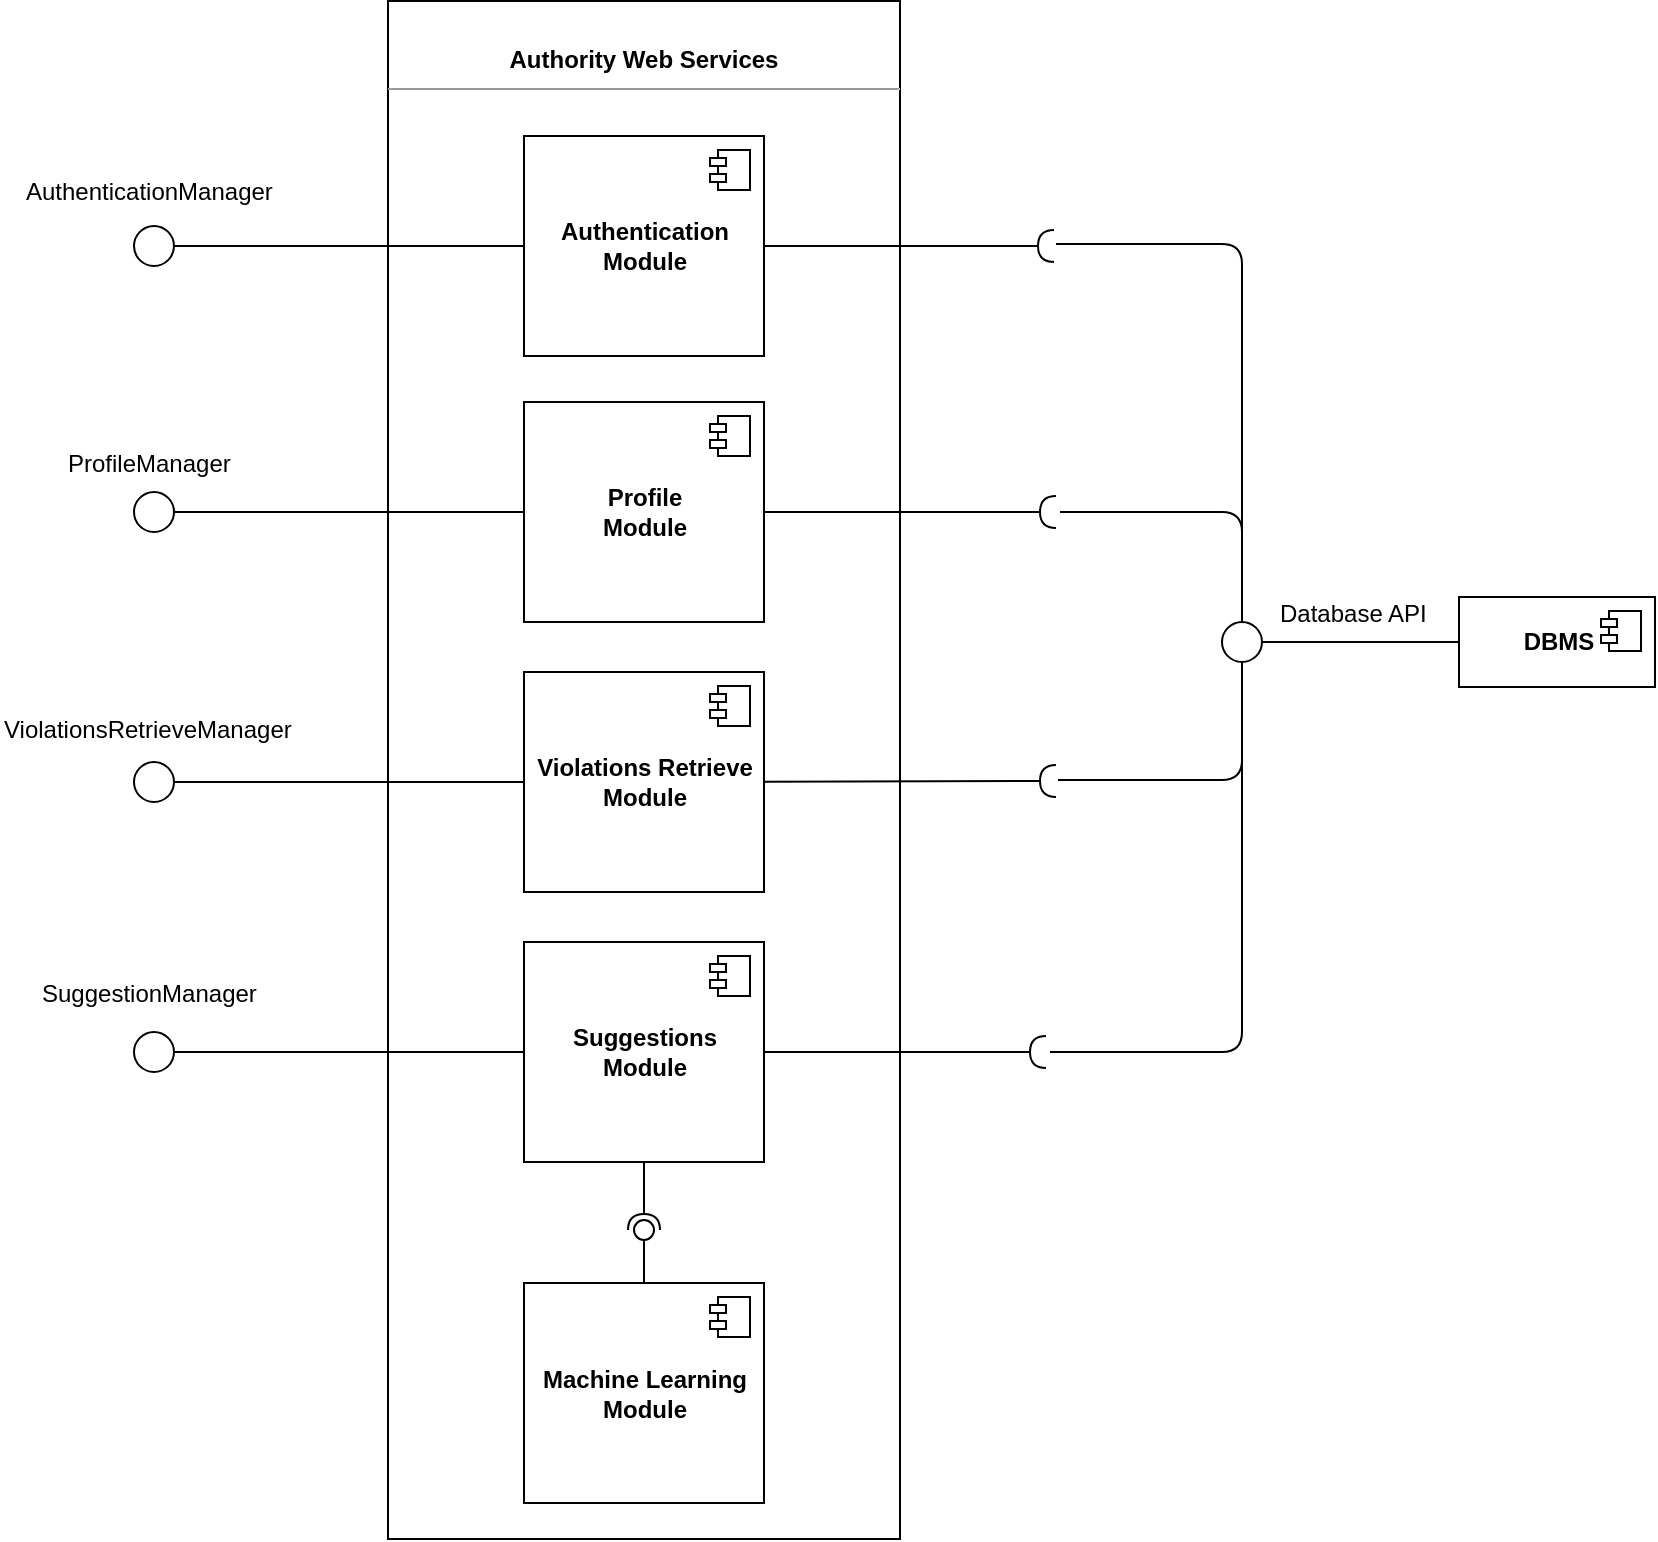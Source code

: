 <mxfile version="12.3.2" type="device" pages="1"><diagram id="V_Z0j45es7W_eDkyF3mq" name="Page-1"><mxGraphModel dx="813" dy="470" grid="0" gridSize="10" guides="1" tooltips="1" connect="1" arrows="1" fold="1" page="1" pageScale="1" pageWidth="827" pageHeight="1169" math="0" shadow="0"><root><mxCell id="0"/><mxCell id="1" parent="0"/><mxCell id="rL7GKfRHslyZWVEl4GQ7-12" value="&lt;p style=&quot;margin: 0px ; margin-top: 4px ; text-align: center&quot;&gt;&lt;b&gt;&lt;br&gt;&lt;/b&gt;&lt;/p&gt;&lt;p style=&quot;margin: 0px ; margin-top: 4px ; text-align: center&quot;&gt;&lt;b&gt;Authority Web Services&lt;/b&gt;&lt;br&gt;&lt;/p&gt;&lt;hr size=&quot;1&quot;&gt;&lt;p style=&quot;margin: 0px ; margin-left: 4px&quot;&gt;&lt;br&gt;&lt;/p&gt;" style="verticalAlign=top;align=left;overflow=fill;fontSize=12;fontFamily=Helvetica;html=1;" parent="1" vertex="1"><mxGeometry x="347" y="39.5" width="256" height="769" as="geometry"/></mxCell><mxCell id="rL7GKfRHslyZWVEl4GQ7-18" value="&lt;b&gt;Profile&lt;br&gt;Module&lt;br&gt;&lt;/b&gt;" style="html=1;" parent="1" vertex="1"><mxGeometry x="415" y="240" width="120" height="110" as="geometry"/></mxCell><mxCell id="rL7GKfRHslyZWVEl4GQ7-19" value="" style="shape=component;jettyWidth=8;jettyHeight=4;" parent="rL7GKfRHslyZWVEl4GQ7-18" vertex="1"><mxGeometry x="1" width="20" height="20" relative="1" as="geometry"><mxPoint x="-27" y="7" as="offset"/></mxGeometry></mxCell><mxCell id="rL7GKfRHslyZWVEl4GQ7-23" value="" style="edgeStyle=orthogonalEdgeStyle;rounded=0;orthogonalLoop=1;jettySize=auto;html=1;endArrow=none;endFill=0;exitX=1;exitY=0.5;exitDx=0;exitDy=0;exitPerimeter=0;" parent="1" source="rL7GKfRHslyZWVEl4GQ7-21" target="rL7GKfRHslyZWVEl4GQ7-16" edge="1"><mxGeometry relative="1" as="geometry"><mxPoint x="350" y="150.143" as="sourcePoint"/><mxPoint x="415" y="150" as="targetPoint"/><Array as="points"/></mxGeometry></mxCell><mxCell id="rL7GKfRHslyZWVEl4GQ7-21" value="" style="verticalLabelPosition=bottom;verticalAlign=top;html=1;strokeWidth=1;shape=mxgraph.flowchart.on-page_reference;fillColor=none;strokeColor=#000000;" parent="1" vertex="1"><mxGeometry x="220" y="152" width="20" height="20" as="geometry"/></mxCell><mxCell id="rL7GKfRHslyZWVEl4GQ7-26" value="&lt;b&gt;Suggestions&lt;br&gt;Module&lt;br&gt;&lt;/b&gt;" style="html=1;" parent="1" vertex="1"><mxGeometry x="415" y="510" width="120" height="110" as="geometry"/></mxCell><mxCell id="rL7GKfRHslyZWVEl4GQ7-27" value="" style="shape=component;jettyWidth=8;jettyHeight=4;" parent="rL7GKfRHslyZWVEl4GQ7-26" vertex="1"><mxGeometry x="1" width="20" height="20" relative="1" as="geometry"><mxPoint x="-27" y="7" as="offset"/></mxGeometry></mxCell><mxCell id="rL7GKfRHslyZWVEl4GQ7-39" value="" style="edgeStyle=orthogonalEdgeStyle;rounded=0;orthogonalLoop=1;jettySize=auto;html=1;endArrow=none;endFill=0;" parent="1" source="rL7GKfRHslyZWVEl4GQ7-37" target="rL7GKfRHslyZWVEl4GQ7-18" edge="1"><mxGeometry relative="1" as="geometry"><mxPoint x="320" y="425" as="targetPoint"/></mxGeometry></mxCell><mxCell id="rL7GKfRHslyZWVEl4GQ7-37" value="" style="verticalLabelPosition=bottom;verticalAlign=top;html=1;strokeWidth=1;shape=mxgraph.flowchart.on-page_reference;fillColor=none;strokeColor=#000000;" parent="1" vertex="1"><mxGeometry x="220" y="285" width="20" height="20" as="geometry"/></mxCell><mxCell id="rL7GKfRHslyZWVEl4GQ7-42" value="" style="edgeStyle=orthogonalEdgeStyle;rounded=0;orthogonalLoop=1;jettySize=auto;html=1;endArrow=none;endFill=0;entryX=0;entryY=0.5;entryDx=0;entryDy=0;" parent="1" source="rL7GKfRHslyZWVEl4GQ7-40" target="rL7GKfRHslyZWVEl4GQ7-26" edge="1"><mxGeometry relative="1" as="geometry"><mxPoint x="320" y="555" as="targetPoint"/></mxGeometry></mxCell><mxCell id="rL7GKfRHslyZWVEl4GQ7-40" value="" style="verticalLabelPosition=bottom;verticalAlign=top;html=1;strokeWidth=1;shape=mxgraph.flowchart.on-page_reference;fillColor=none;strokeColor=#000000;" parent="1" vertex="1"><mxGeometry x="220" y="555" width="20" height="20" as="geometry"/></mxCell><mxCell id="rL7GKfRHslyZWVEl4GQ7-16" value="&lt;b&gt;Authentication&lt;br&gt;Module&lt;/b&gt;" style="html=1;" parent="1" vertex="1"><mxGeometry x="415" y="107" width="120" height="110" as="geometry"/></mxCell><mxCell id="rL7GKfRHslyZWVEl4GQ7-17" value="" style="shape=component;jettyWidth=8;jettyHeight=4;" parent="rL7GKfRHslyZWVEl4GQ7-16" vertex="1"><mxGeometry x="1" width="20" height="20" relative="1" as="geometry"><mxPoint x="-27" y="7" as="offset"/></mxGeometry></mxCell><mxCell id="rL7GKfRHslyZWVEl4GQ7-79" value="&lt;b&gt;DBMS&lt;br&gt;&lt;/b&gt;" style="html=1;" parent="1" vertex="1"><mxGeometry x="882.5" y="337.5" width="98" height="45" as="geometry"/></mxCell><mxCell id="rL7GKfRHslyZWVEl4GQ7-80" value="" style="shape=component;jettyWidth=8;jettyHeight=4;" parent="rL7GKfRHslyZWVEl4GQ7-79" vertex="1"><mxGeometry x="1" width="20" height="20" relative="1" as="geometry"><mxPoint x="-27" y="7" as="offset"/></mxGeometry></mxCell><mxCell id="rL7GKfRHslyZWVEl4GQ7-85" value="" style="edgeStyle=orthogonalEdgeStyle;rounded=0;jumpStyle=none;orthogonalLoop=1;jettySize=auto;html=1;endArrow=none;endFill=0;" parent="1" source="rL7GKfRHslyZWVEl4GQ7-82" target="rL7GKfRHslyZWVEl4GQ7-79" edge="1"><mxGeometry relative="1" as="geometry"><mxPoint x="1045" y="283" as="targetPoint"/></mxGeometry></mxCell><mxCell id="AlO7pYM46LBKCUvQ-NOe-33" value="" style="edgeStyle=orthogonalEdgeStyle;rounded=1;orthogonalLoop=1;jettySize=auto;html=1;endArrow=none;endFill=0;" edge="1" parent="1" source="rL7GKfRHslyZWVEl4GQ7-82"><mxGeometry relative="1" as="geometry"><mxPoint x="678" y="565" as="targetPoint"/><Array as="points"><mxPoint x="774" y="565"/></Array></mxGeometry></mxCell><mxCell id="rL7GKfRHslyZWVEl4GQ7-82" value="" style="verticalLabelPosition=bottom;verticalAlign=top;html=1;strokeWidth=1;shape=mxgraph.flowchart.on-page_reference;fillColor=none;strokeColor=#000000;" parent="1" vertex="1"><mxGeometry x="764" y="350" width="20" height="20" as="geometry"/></mxCell><mxCell id="rL7GKfRHslyZWVEl4GQ7-83" value="Database API" style="text;html=1;resizable=0;points=[];autosize=1;align=left;verticalAlign=top;spacingTop=-4;" parent="1" vertex="1"><mxGeometry x="790.5" y="336" width="84" height="14" as="geometry"/></mxCell><mxCell id="rL7GKfRHslyZWVEl4GQ7-86" value="AuthenticationManager" style="text;html=1;resizable=0;points=[];autosize=1;align=left;verticalAlign=top;spacingTop=-4;" parent="1" vertex="1"><mxGeometry x="163.5" y="124.5" width="133" height="14" as="geometry"/></mxCell><mxCell id="rL7GKfRHslyZWVEl4GQ7-88" value="ProfileManager" style="text;html=1;resizable=0;points=[];autosize=1;align=left;verticalAlign=top;spacingTop=-4;" parent="1" vertex="1"><mxGeometry x="184.5" y="260.5" width="91" height="14" as="geometry"/></mxCell><mxCell id="rL7GKfRHslyZWVEl4GQ7-89" value="SuggestionManager" style="text;html=1;resizable=0;points=[];autosize=1;align=left;verticalAlign=top;spacingTop=-4;" parent="1" vertex="1"><mxGeometry x="171.5" y="526" width="117" height="14" as="geometry"/></mxCell><mxCell id="AlO7pYM46LBKCUvQ-NOe-10" value="" style="rounded=0;orthogonalLoop=1;jettySize=auto;html=1;endArrow=halfCircle;endFill=0;entryX=0.5;entryY=0.5;entryDx=0;entryDy=0;endSize=6;strokeWidth=1;" edge="1" parent="1" source="rL7GKfRHslyZWVEl4GQ7-16"><mxGeometry relative="1" as="geometry"><mxPoint x="663" y="162" as="sourcePoint"/><mxPoint x="680" y="162" as="targetPoint"/></mxGeometry></mxCell><mxCell id="AlO7pYM46LBKCUvQ-NOe-27" value="" style="rounded=0;orthogonalLoop=1;jettySize=auto;html=1;endArrow=halfCircle;endFill=0;endSize=6;strokeWidth=1;exitX=1;exitY=0.5;exitDx=0;exitDy=0;" edge="1" parent="1" source="rL7GKfRHslyZWVEl4GQ7-26"><mxGeometry relative="1" as="geometry"><mxPoint x="814" y="510" as="sourcePoint"/><mxPoint x="676" y="565" as="targetPoint"/></mxGeometry></mxCell><mxCell id="AlO7pYM46LBKCUvQ-NOe-30" value="" style="rounded=0;orthogonalLoop=1;jettySize=auto;html=1;endArrow=halfCircle;endFill=0;endSize=6;strokeWidth=1;" edge="1" parent="1" source="rL7GKfRHslyZWVEl4GQ7-18"><mxGeometry relative="1" as="geometry"><mxPoint x="540" y="295" as="sourcePoint"/><mxPoint x="681" y="295" as="targetPoint"/></mxGeometry></mxCell><mxCell id="AlO7pYM46LBKCUvQ-NOe-38" value="" style="endArrow=none;html=1;entryX=0.5;entryY=0;entryDx=0;entryDy=0;entryPerimeter=0;" edge="1" parent="1" target="rL7GKfRHslyZWVEl4GQ7-82"><mxGeometry width="50" height="50" relative="1" as="geometry"><mxPoint x="683" y="295" as="sourcePoint"/><mxPoint x="797" y="303" as="targetPoint"/><Array as="points"><mxPoint x="774" y="295"/></Array></mxGeometry></mxCell><mxCell id="AlO7pYM46LBKCUvQ-NOe-39" value="" style="endArrow=none;html=1;entryX=0.5;entryY=0;entryDx=0;entryDy=0;entryPerimeter=0;" edge="1" parent="1" target="rL7GKfRHslyZWVEl4GQ7-82"><mxGeometry width="50" height="50" relative="1" as="geometry"><mxPoint x="681" y="161" as="sourcePoint"/><mxPoint x="742" y="150" as="targetPoint"/><Array as="points"><mxPoint x="774" y="161"/></Array></mxGeometry></mxCell><mxCell id="AlO7pYM46LBKCUvQ-NOe-40" value="&lt;b&gt;Violations Retrieve&lt;br&gt;Module&lt;br&gt;&lt;/b&gt;" style="html=1;" vertex="1" parent="1"><mxGeometry x="415" y="375" width="120" height="110" as="geometry"/></mxCell><mxCell id="AlO7pYM46LBKCUvQ-NOe-41" value="" style="shape=component;jettyWidth=8;jettyHeight=4;" vertex="1" parent="AlO7pYM46LBKCUvQ-NOe-40"><mxGeometry x="1" width="20" height="20" relative="1" as="geometry"><mxPoint x="-27" y="7" as="offset"/></mxGeometry></mxCell><mxCell id="AlO7pYM46LBKCUvQ-NOe-42" value="" style="rounded=0;orthogonalLoop=1;jettySize=auto;html=1;endArrow=halfCircle;endFill=0;endSize=6;strokeWidth=1;" edge="1" parent="1" source="AlO7pYM46LBKCUvQ-NOe-40"><mxGeometry relative="1" as="geometry"><mxPoint x="535" y="429.5" as="sourcePoint"/><mxPoint x="681" y="429.5" as="targetPoint"/></mxGeometry></mxCell><mxCell id="AlO7pYM46LBKCUvQ-NOe-43" value="" style="endArrow=none;html=1;entryX=0.5;entryY=1;entryDx=0;entryDy=0;entryPerimeter=0;" edge="1" parent="1" target="rL7GKfRHslyZWVEl4GQ7-82"><mxGeometry width="50" height="50" relative="1" as="geometry"><mxPoint x="682" y="429" as="sourcePoint"/><mxPoint x="955" y="429" as="targetPoint"/><Array as="points"><mxPoint x="774" y="429"/></Array></mxGeometry></mxCell><mxCell id="AlO7pYM46LBKCUvQ-NOe-44" value="&lt;b&gt;Machine Learning&lt;br&gt;Module&lt;br&gt;&lt;/b&gt;" style="html=1;" vertex="1" parent="1"><mxGeometry x="415" y="680.5" width="120" height="110" as="geometry"/></mxCell><mxCell id="AlO7pYM46LBKCUvQ-NOe-45" value="" style="shape=component;jettyWidth=8;jettyHeight=4;" vertex="1" parent="AlO7pYM46LBKCUvQ-NOe-44"><mxGeometry x="1" width="20" height="20" relative="1" as="geometry"><mxPoint x="-27" y="7" as="offset"/></mxGeometry></mxCell><mxCell id="AlO7pYM46LBKCUvQ-NOe-46" value="" style="rounded=0;orthogonalLoop=1;jettySize=auto;html=1;endArrow=none;endFill=0;exitX=0.5;exitY=0;exitDx=0;exitDy=0;" edge="1" target="AlO7pYM46LBKCUvQ-NOe-48" parent="1" source="AlO7pYM46LBKCUvQ-NOe-44"><mxGeometry relative="1" as="geometry"><mxPoint x="459" y="652" as="sourcePoint"/></mxGeometry></mxCell><mxCell id="AlO7pYM46LBKCUvQ-NOe-47" value="" style="rounded=0;orthogonalLoop=1;jettySize=auto;html=1;endArrow=halfCircle;endFill=0;entryX=0.5;entryY=0.5;entryDx=0;entryDy=0;endSize=6;strokeWidth=1;exitX=0.5;exitY=1;exitDx=0;exitDy=0;" edge="1" target="AlO7pYM46LBKCUvQ-NOe-48" parent="1" source="rL7GKfRHslyZWVEl4GQ7-26"><mxGeometry relative="1" as="geometry"><mxPoint x="499" y="652" as="sourcePoint"/></mxGeometry></mxCell><mxCell id="AlO7pYM46LBKCUvQ-NOe-48" value="" style="ellipse;whiteSpace=wrap;html=1;fontFamily=Helvetica;fontSize=12;fontColor=#000000;align=center;strokeColor=#000000;fillColor=#ffffff;points=[];aspect=fixed;resizable=0;" vertex="1" parent="1"><mxGeometry x="470" y="649" width="10" height="10" as="geometry"/></mxCell><mxCell id="AlO7pYM46LBKCUvQ-NOe-49" value="" style="verticalLabelPosition=bottom;verticalAlign=top;html=1;strokeWidth=1;shape=mxgraph.flowchart.on-page_reference;fillColor=none;strokeColor=#000000;" vertex="1" parent="1"><mxGeometry x="220" y="420" width="20" height="20" as="geometry"/></mxCell><mxCell id="AlO7pYM46LBKCUvQ-NOe-50" value="" style="endArrow=none;html=1;exitX=1;exitY=0.5;exitDx=0;exitDy=0;exitPerimeter=0;entryX=0;entryY=0.5;entryDx=0;entryDy=0;" edge="1" parent="1" source="AlO7pYM46LBKCUvQ-NOe-49" target="AlO7pYM46LBKCUvQ-NOe-40"><mxGeometry width="50" height="50" relative="1" as="geometry"><mxPoint x="239" y="460" as="sourcePoint"/><mxPoint x="289" y="410" as="targetPoint"/></mxGeometry></mxCell><mxCell id="AlO7pYM46LBKCUvQ-NOe-52" value="ViolationsRetrieveManager" style="text;html=1;resizable=0;points=[];autosize=1;align=left;verticalAlign=top;spacingTop=-4;" vertex="1" parent="1"><mxGeometry x="153" y="393.5" width="154" height="14" as="geometry"/></mxCell></root></mxGraphModel></diagram></mxfile>